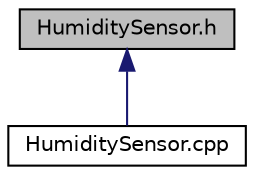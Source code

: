 digraph "HumiditySensor.h"
{
 // LATEX_PDF_SIZE
  edge [fontname="Helvetica",fontsize="10",labelfontname="Helvetica",labelfontsize="10"];
  node [fontname="Helvetica",fontsize="10",shape=record];
  Node1 [label="HumiditySensor.h",height=0.2,width=0.4,color="black", fillcolor="grey75", style="filled", fontcolor="black",tooltip="The HumiditySensor class, a concrete subjects that reacts to changes in sensor data."];
  Node1 -> Node2 [dir="back",color="midnightblue",fontsize="10",style="solid",fontname="Helvetica"];
  Node2 [label="HumiditySensor.cpp",height=0.2,width=0.4,color="black", fillcolor="white", style="filled",URL="$HumiditySensor_8cpp.html",tooltip="Adds a device to the list of observers."];
}
